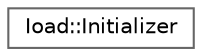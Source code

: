 digraph "Graphical Class Hierarchy"
{
 // INTERACTIVE_SVG=YES
 // LATEX_PDF_SIZE
  bgcolor="transparent";
  edge [fontname=Helvetica,fontsize=10,labelfontname=Helvetica,labelfontsize=10];
  node [fontname=Helvetica,fontsize=10,shape=box,height=0.2,width=0.4];
  rankdir="LR";
  Node0 [id="Node000000",label="Ioad::Initializer",height=0.2,width=0.4,color="grey40", fillcolor="white", style="filled",URL="$classIoad_1_1Initializer.html",tooltip="Initialization of the adios database parts of the Ioss library."];
}
